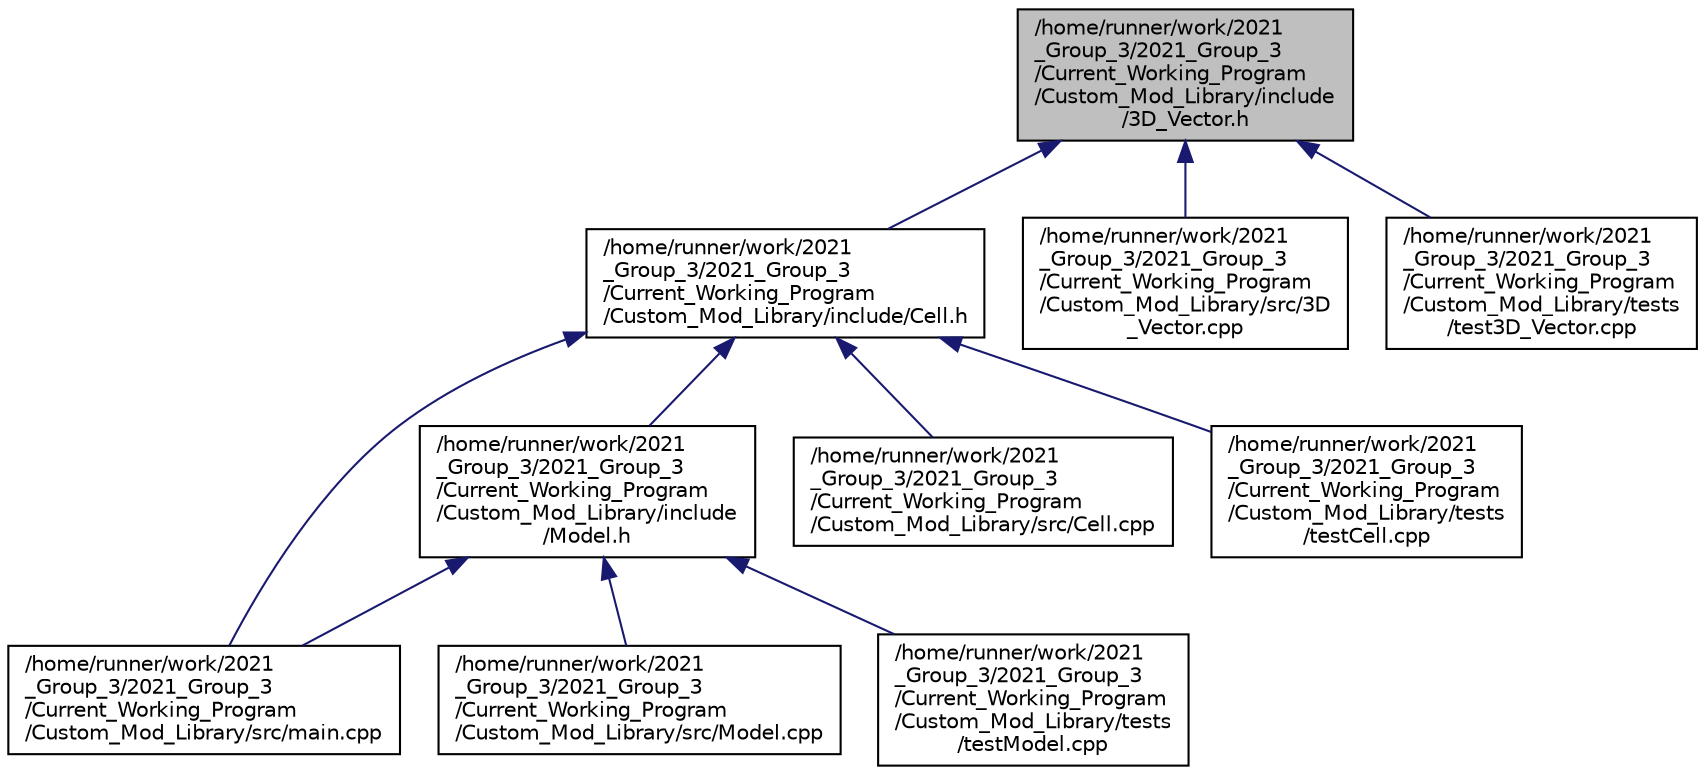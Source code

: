 digraph "/home/runner/work/2021_Group_3/2021_Group_3/Current_Working_Program/Custom_Mod_Library/include/3D_Vector.h"
{
 // LATEX_PDF_SIZE
  bgcolor="transparent";
  edge [fontname="Helvetica",fontsize="10",labelfontname="Helvetica",labelfontsize="10"];
  node [fontname="Helvetica",fontsize="10",shape=record];
  Node1 [label="/home/runner/work/2021\l_Group_3/2021_Group_3\l/Current_Working_Program\l/Custom_Mod_Library/include\l/3D_Vector.h",height=0.2,width=0.4,color="black", fillcolor="grey75", style="filled", fontcolor="black",tooltip="Class used to store 3D Vector points for the Model class."];
  Node1 -> Node2 [dir="back",color="midnightblue",fontsize="10",style="solid",fontname="Helvetica"];
  Node2 [label="/home/runner/work/2021\l_Group_3/2021_Group_3\l/Current_Working_Program\l/Custom_Mod_Library/include/Cell.h",height=0.2,width=0.4,color="black",URL="$_cell_8h.html",tooltip="Class used to store Cell shapes that make up a model."];
  Node2 -> Node3 [dir="back",color="midnightblue",fontsize="10",style="solid",fontname="Helvetica"];
  Node3 [label="/home/runner/work/2021\l_Group_3/2021_Group_3\l/Current_Working_Program\l/Custom_Mod_Library/include\l/Model.h",height=0.2,width=0.4,color="black",URL="$_model_8h.html",tooltip="Class used to open, save and store .mod files."];
  Node3 -> Node4 [dir="back",color="midnightblue",fontsize="10",style="solid",fontname="Helvetica"];
  Node4 [label="/home/runner/work/2021\l_Group_3/2021_Group_3\l/Current_Working_Program\l/Custom_Mod_Library/src/main.cpp",height=0.2,width=0.4,color="black",URL="$_custom___mod___library_2src_2main_8cpp.html",tooltip=" "];
  Node3 -> Node5 [dir="back",color="midnightblue",fontsize="10",style="solid",fontname="Helvetica"];
  Node5 [label="/home/runner/work/2021\l_Group_3/2021_Group_3\l/Current_Working_Program\l/Custom_Mod_Library/src/Model.cpp",height=0.2,width=0.4,color="black",URL="$_model_8cpp.html",tooltip=" "];
  Node3 -> Node6 [dir="back",color="midnightblue",fontsize="10",style="solid",fontname="Helvetica"];
  Node6 [label="/home/runner/work/2021\l_Group_3/2021_Group_3\l/Current_Working_Program\l/Custom_Mod_Library/tests\l/testModel.cpp",height=0.2,width=0.4,color="black",URL="$test_model_8cpp.html",tooltip=" "];
  Node2 -> Node7 [dir="back",color="midnightblue",fontsize="10",style="solid",fontname="Helvetica"];
  Node7 [label="/home/runner/work/2021\l_Group_3/2021_Group_3\l/Current_Working_Program\l/Custom_Mod_Library/src/Cell.cpp",height=0.2,width=0.4,color="black",URL="$_cell_8cpp.html",tooltip=" "];
  Node2 -> Node4 [dir="back",color="midnightblue",fontsize="10",style="solid",fontname="Helvetica"];
  Node2 -> Node8 [dir="back",color="midnightblue",fontsize="10",style="solid",fontname="Helvetica"];
  Node8 [label="/home/runner/work/2021\l_Group_3/2021_Group_3\l/Current_Working_Program\l/Custom_Mod_Library/tests\l/testCell.cpp",height=0.2,width=0.4,color="black",URL="$test_cell_8cpp.html",tooltip=" "];
  Node1 -> Node9 [dir="back",color="midnightblue",fontsize="10",style="solid",fontname="Helvetica"];
  Node9 [label="/home/runner/work/2021\l_Group_3/2021_Group_3\l/Current_Working_Program\l/Custom_Mod_Library/src/3D\l_Vector.cpp",height=0.2,width=0.4,color="black",URL="$3_d___vector_8cpp.html",tooltip=" "];
  Node1 -> Node10 [dir="back",color="midnightblue",fontsize="10",style="solid",fontname="Helvetica"];
  Node10 [label="/home/runner/work/2021\l_Group_3/2021_Group_3\l/Current_Working_Program\l/Custom_Mod_Library/tests\l/test3D_Vector.cpp",height=0.2,width=0.4,color="black",URL="$test3_d___vector_8cpp.html",tooltip=" "];
}
